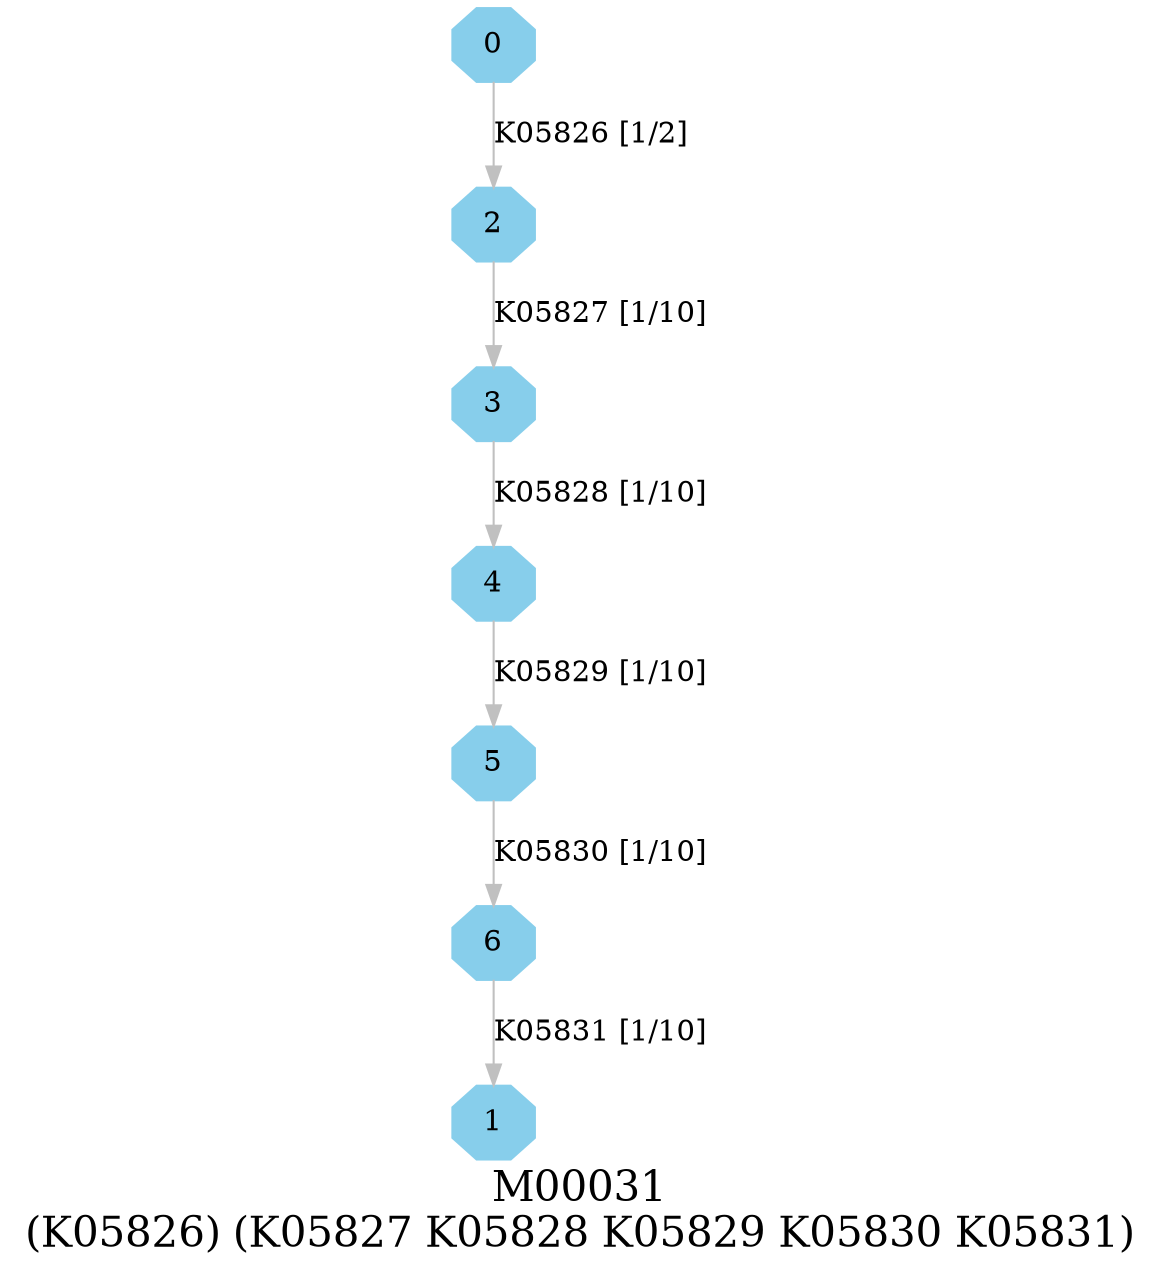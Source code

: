 digraph G {
graph [label="M00031
(K05826) (K05827 K05828 K05829 K05830 K05831)",fontsize=20];
node [shape=box,style=filled];
edge [len=3,color=grey];
{node [width=.3,height=.3,shape=octagon,style=filled,color=skyblue] 0 1 2 3 4 5 6 }
0 -> 2 [label="K05826 [1/2]"];
2 -> 3 [label="K05827 [1/10]"];
3 -> 4 [label="K05828 [1/10]"];
4 -> 5 [label="K05829 [1/10]"];
5 -> 6 [label="K05830 [1/10]"];
6 -> 1 [label="K05831 [1/10]"];
}